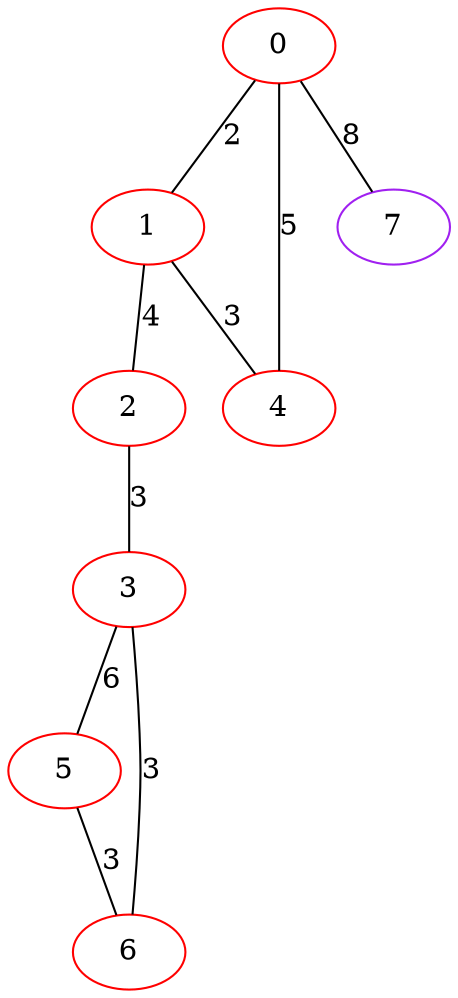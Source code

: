 graph "" {
0 [color=red, weight=1];
1 [color=red, weight=1];
2 [color=red, weight=1];
3 [color=red, weight=1];
4 [color=red, weight=1];
5 [color=red, weight=1];
6 [color=red, weight=1];
7 [color=purple, weight=4];
0 -- 1  [key=0, label=2];
0 -- 4  [key=0, label=5];
0 -- 7  [key=0, label=8];
1 -- 2  [key=0, label=4];
1 -- 4  [key=0, label=3];
2 -- 3  [key=0, label=3];
3 -- 5  [key=0, label=6];
3 -- 6  [key=0, label=3];
5 -- 6  [key=0, label=3];
}
